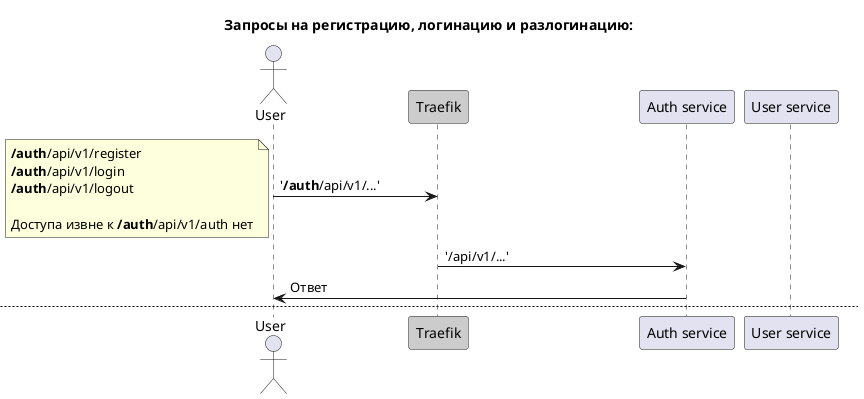 @startuml
'https://plantuml.com/sequence-diagram

actor User
participant "Traefik" #CCCCCC
participant "Auth service"
participant "User service"

title Запросы на регистрацию, логинацию и разлогинацию:
User -> "Traefik" : '<b>/auth</b>/api/v1/...'
note left
<b>/auth</b>/api/v1/register
<b>/auth</b>/api/v1/login
<b>/auth</b>/api/v1/logout

Доступа извне к <b>/auth</b>/api/v1/auth нет
end note
"Traefik" -> "Auth service": '/api/v1/...'
"Auth service" -> User: Ответ

newpage Запросы на получение и редактирование профиля пользователя:

User -> "Traefik" : '<b>/user</b>/api/v1/...'

"Traefik" -> "Auth service" : Запрос авторизации ('/api/v1/auth')
activate "Traefik"

alt #LightBlue "Пользователь авторизован"

"Auth service" -> "Traefik" : Авторизован - 200
"Traefik" -> "User service" : Запрос '/api/v1/...' с заголовком X-Auth-Token
"User service" -> "User" : Ответ

else #Pink "Пользователь не авторизован"

"Auth service" -> "Traefik" : Не авторизован - 401
"Traefik" -> User : Не авторизован - 401

end

deactivate "Traefik"

@enduml
